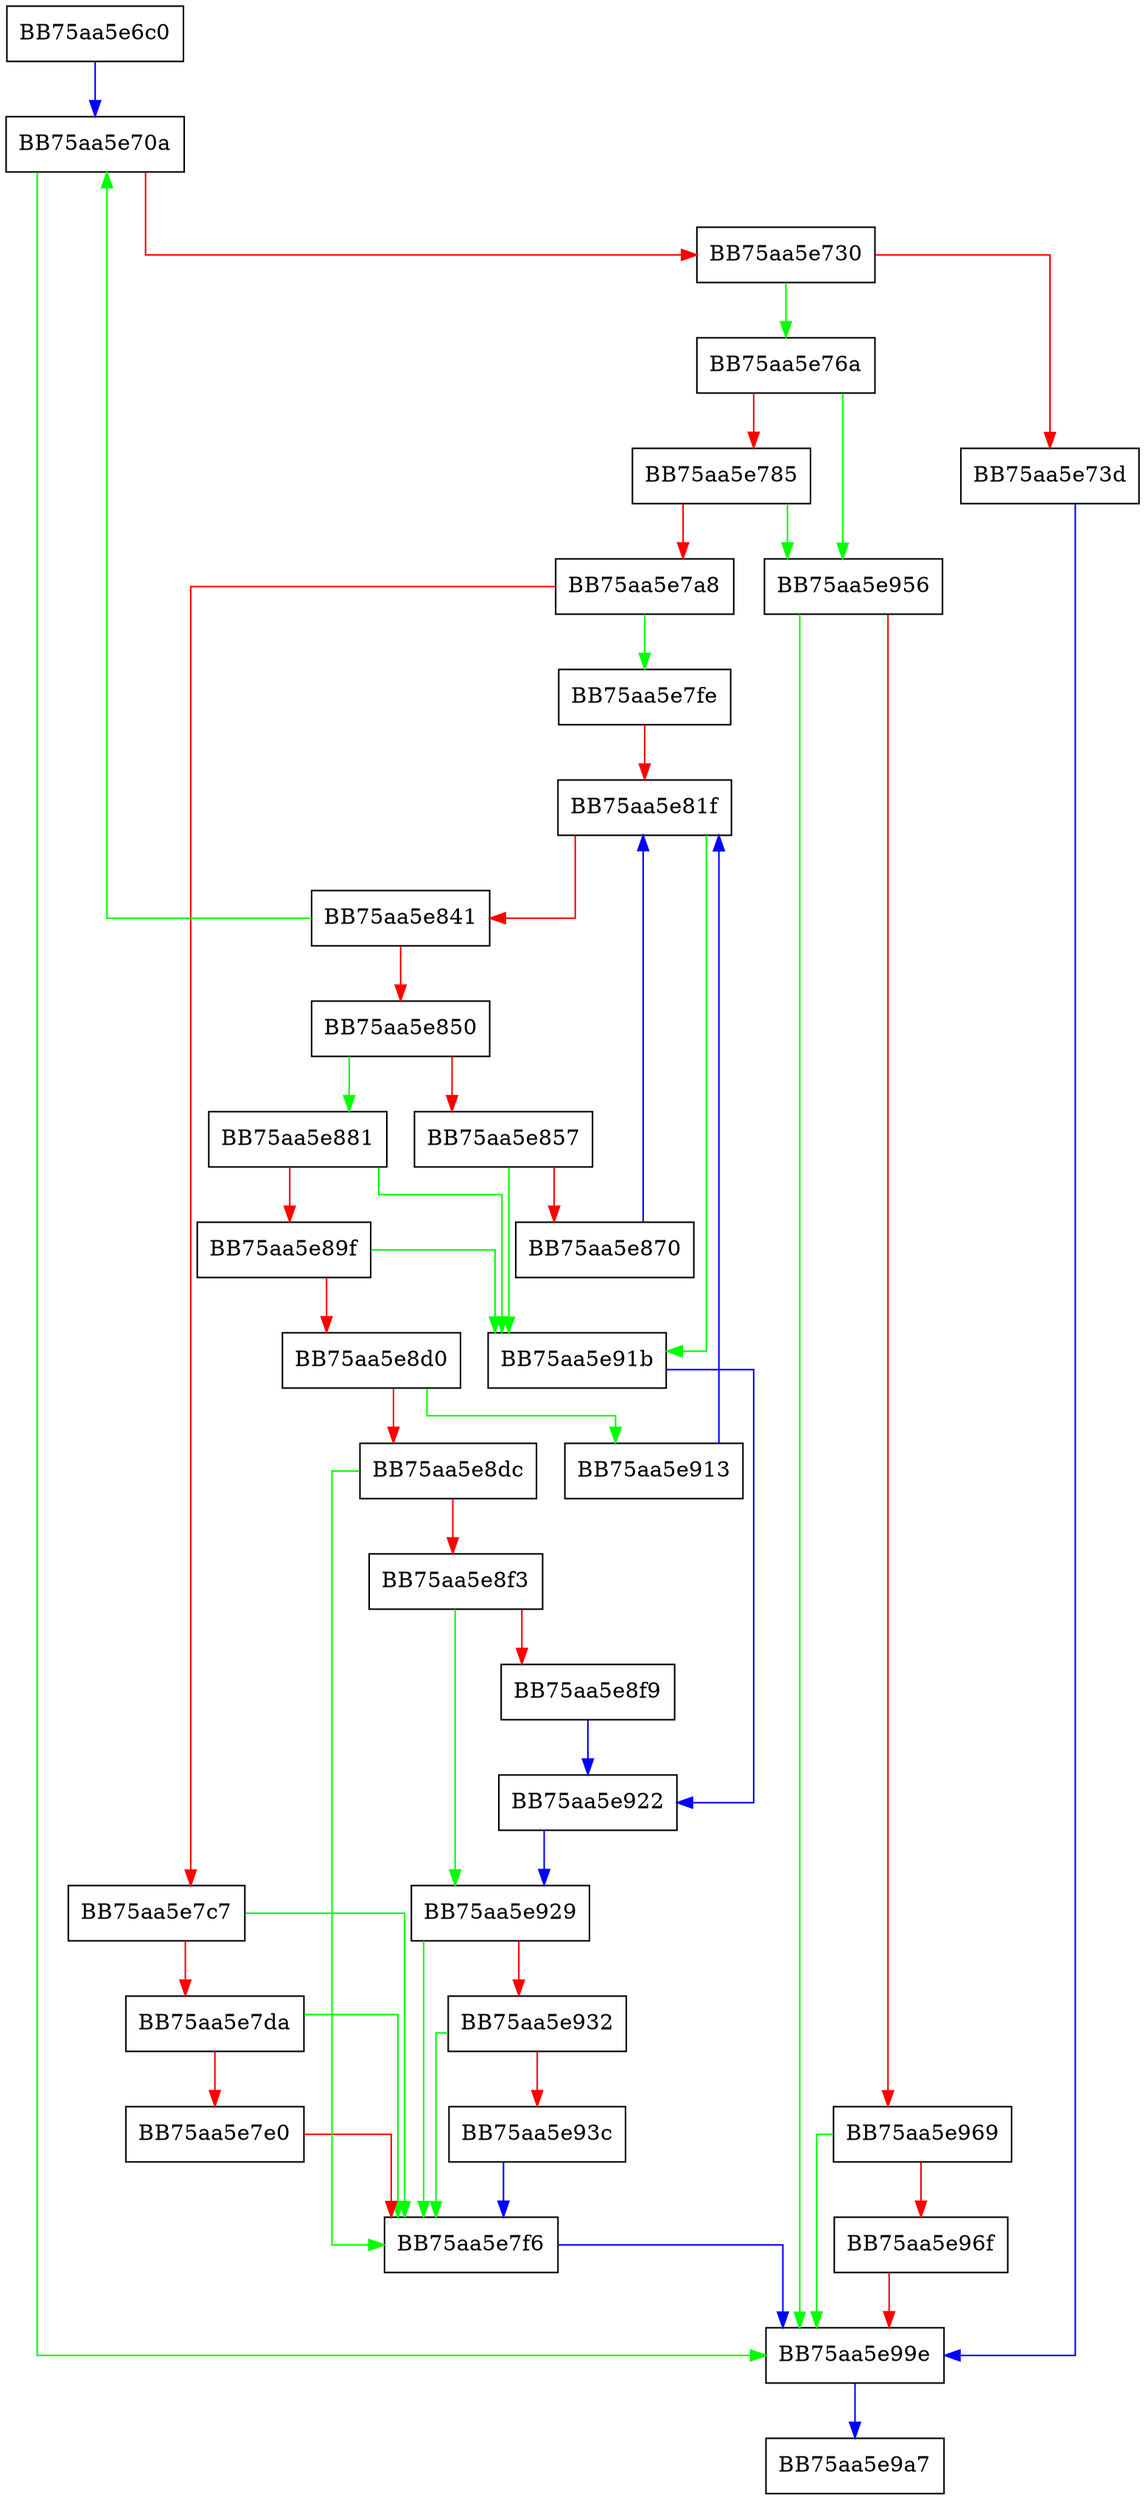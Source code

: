 digraph ResolveImports {
  node [shape="box"];
  graph [splines=ortho];
  BB75aa5e6c0 -> BB75aa5e70a [color="blue"];
  BB75aa5e70a -> BB75aa5e99e [color="green"];
  BB75aa5e70a -> BB75aa5e730 [color="red"];
  BB75aa5e730 -> BB75aa5e76a [color="green"];
  BB75aa5e730 -> BB75aa5e73d [color="red"];
  BB75aa5e73d -> BB75aa5e99e [color="blue"];
  BB75aa5e76a -> BB75aa5e956 [color="green"];
  BB75aa5e76a -> BB75aa5e785 [color="red"];
  BB75aa5e785 -> BB75aa5e956 [color="green"];
  BB75aa5e785 -> BB75aa5e7a8 [color="red"];
  BB75aa5e7a8 -> BB75aa5e7fe [color="green"];
  BB75aa5e7a8 -> BB75aa5e7c7 [color="red"];
  BB75aa5e7c7 -> BB75aa5e7f6 [color="green"];
  BB75aa5e7c7 -> BB75aa5e7da [color="red"];
  BB75aa5e7da -> BB75aa5e7f6 [color="green"];
  BB75aa5e7da -> BB75aa5e7e0 [color="red"];
  BB75aa5e7e0 -> BB75aa5e7f6 [color="red"];
  BB75aa5e7f6 -> BB75aa5e99e [color="blue"];
  BB75aa5e7fe -> BB75aa5e81f [color="red"];
  BB75aa5e81f -> BB75aa5e91b [color="green"];
  BB75aa5e81f -> BB75aa5e841 [color="red"];
  BB75aa5e841 -> BB75aa5e70a [color="green"];
  BB75aa5e841 -> BB75aa5e850 [color="red"];
  BB75aa5e850 -> BB75aa5e881 [color="green"];
  BB75aa5e850 -> BB75aa5e857 [color="red"];
  BB75aa5e857 -> BB75aa5e91b [color="green"];
  BB75aa5e857 -> BB75aa5e870 [color="red"];
  BB75aa5e870 -> BB75aa5e81f [color="blue"];
  BB75aa5e881 -> BB75aa5e91b [color="green"];
  BB75aa5e881 -> BB75aa5e89f [color="red"];
  BB75aa5e89f -> BB75aa5e91b [color="green"];
  BB75aa5e89f -> BB75aa5e8d0 [color="red"];
  BB75aa5e8d0 -> BB75aa5e913 [color="green"];
  BB75aa5e8d0 -> BB75aa5e8dc [color="red"];
  BB75aa5e8dc -> BB75aa5e7f6 [color="green"];
  BB75aa5e8dc -> BB75aa5e8f3 [color="red"];
  BB75aa5e8f3 -> BB75aa5e929 [color="green"];
  BB75aa5e8f3 -> BB75aa5e8f9 [color="red"];
  BB75aa5e8f9 -> BB75aa5e922 [color="blue"];
  BB75aa5e913 -> BB75aa5e81f [color="blue"];
  BB75aa5e91b -> BB75aa5e922 [color="blue"];
  BB75aa5e922 -> BB75aa5e929 [color="blue"];
  BB75aa5e929 -> BB75aa5e7f6 [color="green"];
  BB75aa5e929 -> BB75aa5e932 [color="red"];
  BB75aa5e932 -> BB75aa5e7f6 [color="green"];
  BB75aa5e932 -> BB75aa5e93c [color="red"];
  BB75aa5e93c -> BB75aa5e7f6 [color="blue"];
  BB75aa5e956 -> BB75aa5e99e [color="green"];
  BB75aa5e956 -> BB75aa5e969 [color="red"];
  BB75aa5e969 -> BB75aa5e99e [color="green"];
  BB75aa5e969 -> BB75aa5e96f [color="red"];
  BB75aa5e96f -> BB75aa5e99e [color="red"];
  BB75aa5e99e -> BB75aa5e9a7 [color="blue"];
}